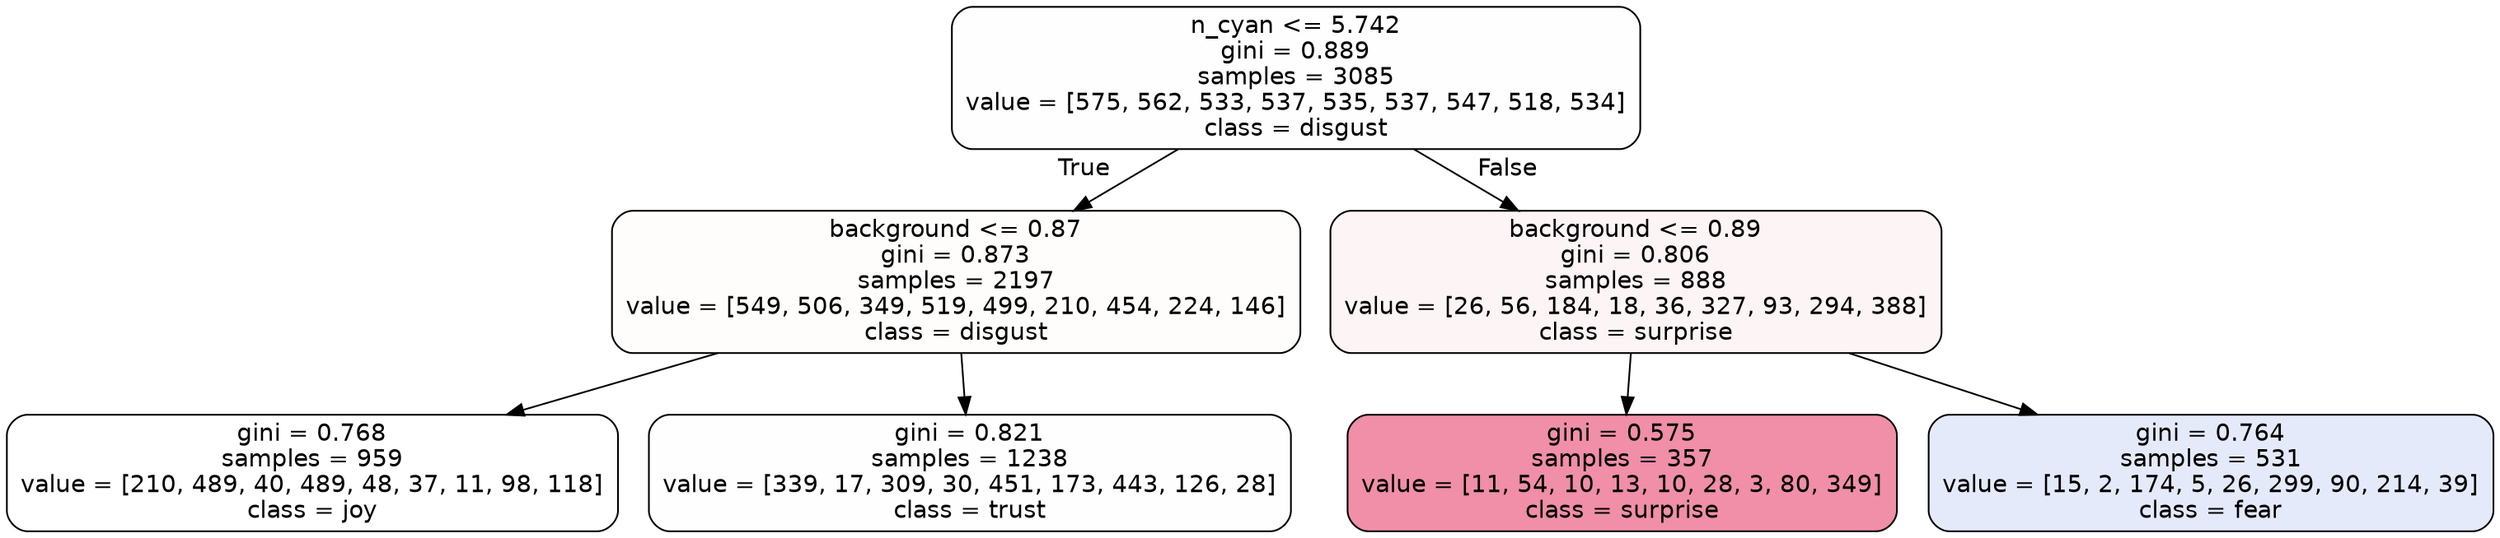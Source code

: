 digraph Tree {
node [shape=box, style="filled, rounded", color="black", fontname=helvetica] ;
edge [fontname=helvetica] ;
0 [label="n_cyan <= 5.742\ngini = 0.889\nsamples = 3085\nvalue = [575, 562, 533, 537, 535, 537, 547, 518, 534]\nclass = disgust", fillcolor="#e5813901"] ;
1 [label="background <= 0.87\ngini = 0.873\nsamples = 2197\nvalue = [549, 506, 349, 519, 499, 210, 454, 224, 146]\nclass = disgust", fillcolor="#e5813903"] ;
0 -> 1 [labeldistance=2.5, labelangle=45, headlabel="True"] ;
2 [label="gini = 0.768\nsamples = 959\nvalue = [210, 489, 40, 489, 48, 37, 11, 98, 118]\nclass = joy", fillcolor="#d7e53900"] ;
1 -> 2 ;
3 [label="gini = 0.821\nsamples = 1238\nvalue = [339, 17, 309, 30, 451, 173, 443, 126, 28]\nclass = trust", fillcolor="#39d7e501"] ;
1 -> 3 ;
4 [label="background <= 0.89\ngini = 0.806\nsamples = 888\nvalue = [26, 56, 184, 18, 36, 327, 93, 294, 388]\nclass = surprise", fillcolor="#e539640e"] ;
0 -> 4 [labeldistance=2.5, labelangle=-45, headlabel="False"] ;
5 [label="gini = 0.575\nsamples = 357\nvalue = [11, 54, 10, 13, 10, 28, 3, 80, 349]\nclass = surprise", fillcolor="#e5396490"] ;
4 -> 5 ;
6 [label="gini = 0.764\nsamples = 531\nvalue = [15, 2, 174, 5, 26, 299, 90, 214, 39]\nclass = fear", fillcolor="#3964e521"] ;
4 -> 6 ;
}